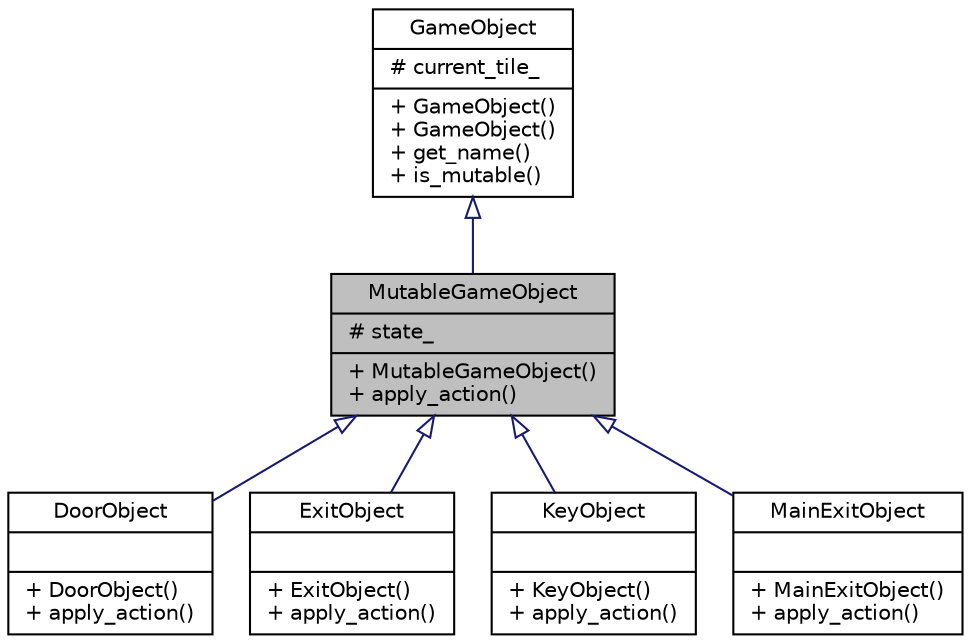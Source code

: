 digraph "MutableGameObject"
{
 // LATEX_PDF_SIZE
  edge [fontname="Helvetica",fontsize="10",labelfontname="Helvetica",labelfontsize="10"];
  node [fontname="Helvetica",fontsize="10",shape=record];
  Node1 [label="{MutableGameObject\n|# state_\l|+ MutableGameObject()\l+ apply_action()\l}",height=0.2,width=0.4,color="black", fillcolor="grey75", style="filled", fontcolor="black",tooltip=" "];
  Node2 -> Node1 [dir="back",color="midnightblue",fontsize="10",style="solid",arrowtail="onormal",fontname="Helvetica"];
  Node2 [label="{GameObject\n|# current_tile_\l|+ GameObject()\l+ GameObject()\l+ get_name()\l+ is_mutable()\l}",height=0.2,width=0.4,color="black", fillcolor="white", style="filled",URL="$classGameObject.html",tooltip=" "];
  Node1 -> Node3 [dir="back",color="midnightblue",fontsize="10",style="solid",arrowtail="onormal",fontname="Helvetica"];
  Node3 [label="{DoorObject\n||+ DoorObject()\l+ apply_action()\l}",height=0.2,width=0.4,color="black", fillcolor="white", style="filled",URL="$classDoorObject.html",tooltip=" "];
  Node1 -> Node4 [dir="back",color="midnightblue",fontsize="10",style="solid",arrowtail="onormal",fontname="Helvetica"];
  Node4 [label="{ExitObject\n||+ ExitObject()\l+ apply_action()\l}",height=0.2,width=0.4,color="black", fillcolor="white", style="filled",URL="$classExitObject.html",tooltip=" "];
  Node1 -> Node5 [dir="back",color="midnightblue",fontsize="10",style="solid",arrowtail="onormal",fontname="Helvetica"];
  Node5 [label="{KeyObject\n||+ KeyObject()\l+ apply_action()\l}",height=0.2,width=0.4,color="black", fillcolor="white", style="filled",URL="$classKeyObject.html",tooltip=" "];
  Node1 -> Node6 [dir="back",color="midnightblue",fontsize="10",style="solid",arrowtail="onormal",fontname="Helvetica"];
  Node6 [label="{MainExitObject\n||+ MainExitObject()\l+ apply_action()\l}",height=0.2,width=0.4,color="black", fillcolor="white", style="filled",URL="$classMainExitObject.html",tooltip=" "];
}
